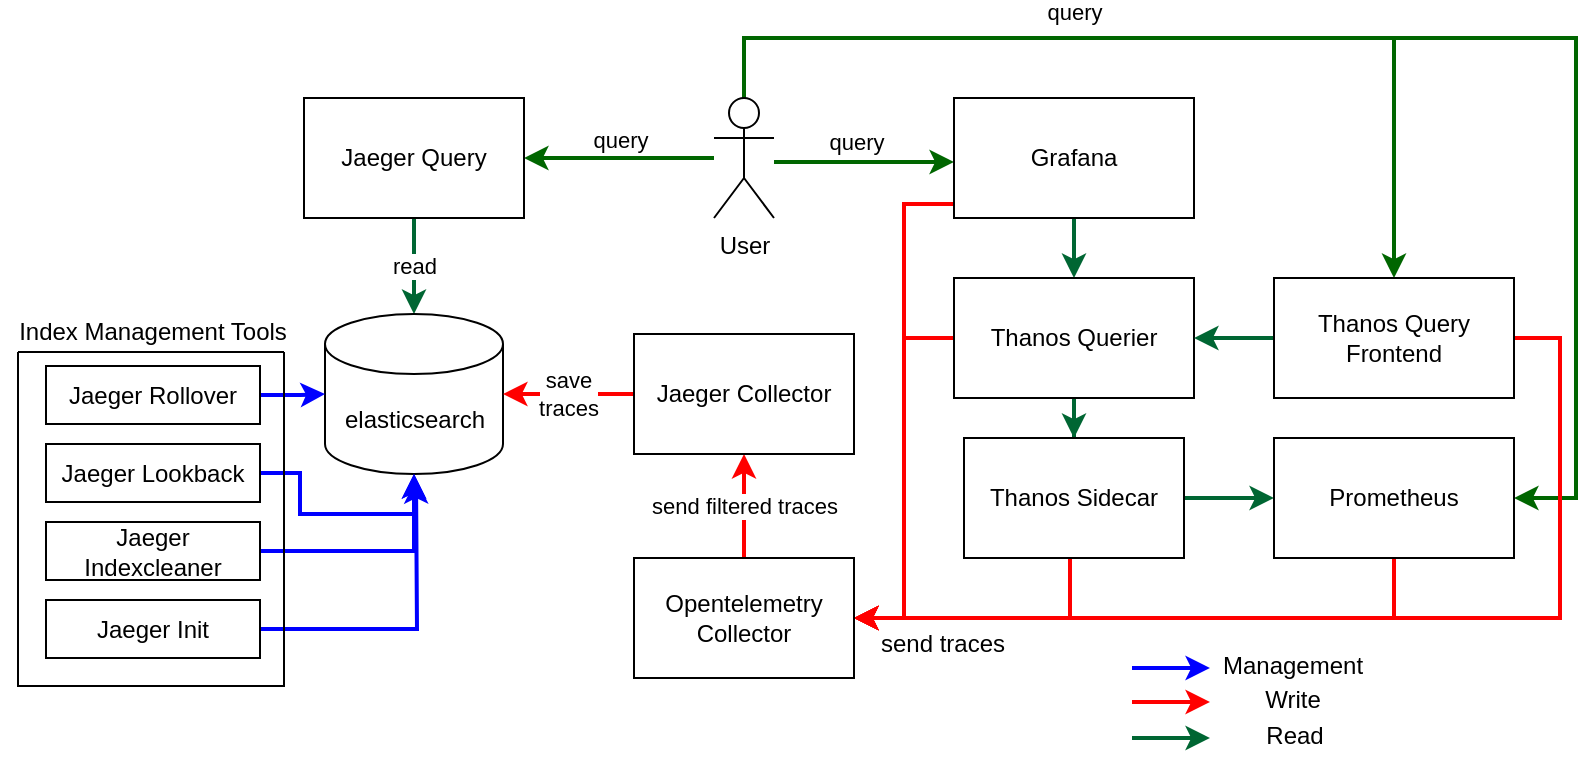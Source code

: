 <mxfile version="20.6.0" type="device"><diagram id="S8fry57rQwg5M7wVFB8t" name="Page-1"><mxGraphModel dx="1340" dy="1037" grid="0" gridSize="10" guides="1" tooltips="1" connect="1" arrows="1" fold="1" page="0" pageScale="1" pageWidth="850" pageHeight="1100" math="0" shadow="0"><root><mxCell id="0"/><mxCell id="1" parent="0"/><mxCell id="g6he3tsYu_cFMDmraDuc-9" style="edgeStyle=orthogonalEdgeStyle;rounded=0;orthogonalLoop=1;jettySize=auto;html=1;strokeColor=#006600;strokeWidth=2;" parent="1" source="g6he3tsYu_cFMDmraDuc-1" target="g6he3tsYu_cFMDmraDuc-2" edge="1"><mxGeometry relative="1" as="geometry"><Array as="points"><mxPoint x="312" y="62"/><mxPoint x="312" y="62"/></Array></mxGeometry></mxCell><mxCell id="g6he3tsYu_cFMDmraDuc-16" value="query" style="edgeLabel;html=1;align=center;verticalAlign=middle;resizable=0;points=[];" parent="g6he3tsYu_cFMDmraDuc-9" vertex="1" connectable="0"><mxGeometry x="0.022" y="-1" relative="1" as="geometry"><mxPoint x="-5" y="-11" as="offset"/></mxGeometry></mxCell><mxCell id="g6he3tsYu_cFMDmraDuc-14" style="edgeStyle=orthogonalEdgeStyle;rounded=0;orthogonalLoop=1;jettySize=auto;html=1;strokeColor=#006600;strokeWidth=2;" parent="1" source="g6he3tsYu_cFMDmraDuc-1" target="g6he3tsYu_cFMDmraDuc-12" edge="1"><mxGeometry relative="1" as="geometry"><Array as="points"><mxPoint x="245"/><mxPoint x="570"/></Array></mxGeometry></mxCell><mxCell id="g6he3tsYu_cFMDmraDuc-15" value="query" style="edgeLabel;html=1;align=center;verticalAlign=middle;resizable=0;points=[];" parent="g6he3tsYu_cFMDmraDuc-14" vertex="1" connectable="0"><mxGeometry x="-0.251" y="3" relative="1" as="geometry"><mxPoint x="17" y="-10" as="offset"/></mxGeometry></mxCell><mxCell id="CCGIkEbV5YkcbFPg26zg-3" value="query" style="edgeStyle=orthogonalEdgeStyle;rounded=0;orthogonalLoop=1;jettySize=auto;html=1;entryX=1;entryY=0.5;entryDx=0;entryDy=0;strokeColor=#006600;strokeWidth=2;" edge="1" parent="1" source="g6he3tsYu_cFMDmraDuc-1" target="g6he3tsYu_cFMDmraDuc-24"><mxGeometry x="-0.011" y="-9" relative="1" as="geometry"><mxPoint as="offset"/></mxGeometry></mxCell><mxCell id="CCGIkEbV5YkcbFPg26zg-19" style="edgeStyle=orthogonalEdgeStyle;rounded=0;orthogonalLoop=1;jettySize=auto;html=1;entryX=1;entryY=0.5;entryDx=0;entryDy=0;strokeColor=#006600;strokeWidth=2;" edge="1" parent="1" source="g6he3tsYu_cFMDmraDuc-1" target="g6he3tsYu_cFMDmraDuc-5"><mxGeometry relative="1" as="geometry"><Array as="points"><mxPoint x="245"/><mxPoint x="661"/><mxPoint x="661" y="230"/></Array></mxGeometry></mxCell><mxCell id="g6he3tsYu_cFMDmraDuc-1" value="User" style="shape=umlActor;verticalLabelPosition=bottom;verticalAlign=top;html=1;outlineConnect=0;" parent="1" vertex="1"><mxGeometry x="230" y="30" width="30" height="60" as="geometry"/></mxCell><mxCell id="g6he3tsYu_cFMDmraDuc-6" style="edgeStyle=orthogonalEdgeStyle;rounded=0;orthogonalLoop=1;jettySize=auto;html=1;strokeColor=#006633;strokeWidth=2;" parent="1" source="g6he3tsYu_cFMDmraDuc-2" target="g6he3tsYu_cFMDmraDuc-3" edge="1"><mxGeometry relative="1" as="geometry"/></mxCell><mxCell id="g6he3tsYu_cFMDmraDuc-22" style="edgeStyle=orthogonalEdgeStyle;rounded=0;orthogonalLoop=1;jettySize=auto;html=1;entryX=1;entryY=0.5;entryDx=0;entryDy=0;strokeColor=#FF0000;strokeWidth=2;" parent="1" source="g6he3tsYu_cFMDmraDuc-2" target="g6he3tsYu_cFMDmraDuc-17" edge="1"><mxGeometry relative="1" as="geometry"><Array as="points"><mxPoint x="325" y="83"/><mxPoint x="325" y="290"/></Array></mxGeometry></mxCell><mxCell id="g6he3tsYu_cFMDmraDuc-2" value="Grafana" style="rounded=0;whiteSpace=wrap;html=1;" parent="1" vertex="1"><mxGeometry x="350" y="30" width="120" height="60" as="geometry"/></mxCell><mxCell id="g6he3tsYu_cFMDmraDuc-7" style="edgeStyle=orthogonalEdgeStyle;rounded=0;orthogonalLoop=1;jettySize=auto;html=1;strokeColor=#006633;strokeWidth=2;" parent="1" source="g6he3tsYu_cFMDmraDuc-3" target="g6he3tsYu_cFMDmraDuc-4" edge="1"><mxGeometry relative="1" as="geometry"/></mxCell><mxCell id="g6he3tsYu_cFMDmraDuc-21" style="edgeStyle=orthogonalEdgeStyle;rounded=0;orthogonalLoop=1;jettySize=auto;html=1;entryX=1;entryY=0.5;entryDx=0;entryDy=0;strokeColor=#FF0000;strokeWidth=2;" parent="1" source="g6he3tsYu_cFMDmraDuc-3" target="g6he3tsYu_cFMDmraDuc-17" edge="1"><mxGeometry relative="1" as="geometry"/></mxCell><mxCell id="g6he3tsYu_cFMDmraDuc-3" value="Thanos Querier" style="rounded=0;whiteSpace=wrap;html=1;" parent="1" vertex="1"><mxGeometry x="350" y="120" width="120" height="60" as="geometry"/></mxCell><mxCell id="g6he3tsYu_cFMDmraDuc-8" style="edgeStyle=orthogonalEdgeStyle;rounded=0;orthogonalLoop=1;jettySize=auto;html=1;entryX=0;entryY=0.5;entryDx=0;entryDy=0;strokeColor=#006633;strokeWidth=2;" parent="1" source="g6he3tsYu_cFMDmraDuc-4" target="g6he3tsYu_cFMDmraDuc-5" edge="1"><mxGeometry relative="1" as="geometry"/></mxCell><mxCell id="g6he3tsYu_cFMDmraDuc-19" style="edgeStyle=orthogonalEdgeStyle;rounded=0;orthogonalLoop=1;jettySize=auto;html=1;entryX=1;entryY=0.5;entryDx=0;entryDy=0;strokeColor=#FF0000;strokeWidth=2;" parent="1" source="g6he3tsYu_cFMDmraDuc-4" target="g6he3tsYu_cFMDmraDuc-17" edge="1"><mxGeometry relative="1" as="geometry"><Array as="points"><mxPoint x="408" y="290"/></Array></mxGeometry></mxCell><mxCell id="g6he3tsYu_cFMDmraDuc-4" value="Thanos Sidecar" style="rounded=0;whiteSpace=wrap;html=1;" parent="1" vertex="1"><mxGeometry x="355" y="200" width="110" height="60" as="geometry"/></mxCell><mxCell id="g6he3tsYu_cFMDmraDuc-18" style="edgeStyle=orthogonalEdgeStyle;rounded=0;orthogonalLoop=1;jettySize=auto;html=1;entryX=1;entryY=0.5;entryDx=0;entryDy=0;strokeColor=#FF0000;strokeWidth=2;" parent="1" source="g6he3tsYu_cFMDmraDuc-5" target="g6he3tsYu_cFMDmraDuc-17" edge="1"><mxGeometry relative="1" as="geometry"><Array as="points"><mxPoint x="570" y="290"/></Array></mxGeometry></mxCell><mxCell id="g6he3tsYu_cFMDmraDuc-5" value="Prometheus" style="rounded=0;whiteSpace=wrap;html=1;" parent="1" vertex="1"><mxGeometry x="510" y="200" width="120" height="60" as="geometry"/></mxCell><mxCell id="g6he3tsYu_cFMDmraDuc-13" style="edgeStyle=orthogonalEdgeStyle;rounded=0;orthogonalLoop=1;jettySize=auto;html=1;strokeColor=#006633;strokeWidth=2;" parent="1" source="g6he3tsYu_cFMDmraDuc-12" target="g6he3tsYu_cFMDmraDuc-3" edge="1"><mxGeometry relative="1" as="geometry"/></mxCell><mxCell id="g6he3tsYu_cFMDmraDuc-20" style="edgeStyle=orthogonalEdgeStyle;rounded=0;orthogonalLoop=1;jettySize=auto;html=1;entryX=1;entryY=0.5;entryDx=0;entryDy=0;strokeColor=#FF0000;strokeWidth=2;" parent="1" source="g6he3tsYu_cFMDmraDuc-12" target="g6he3tsYu_cFMDmraDuc-17" edge="1"><mxGeometry relative="1" as="geometry"><Array as="points"><mxPoint x="653" y="150"/><mxPoint x="653" y="290"/></Array></mxGeometry></mxCell><mxCell id="g6he3tsYu_cFMDmraDuc-12" value="Thanos Query Frontend" style="rounded=0;whiteSpace=wrap;html=1;" parent="1" vertex="1"><mxGeometry x="510" y="120" width="120" height="60" as="geometry"/></mxCell><mxCell id="CCGIkEbV5YkcbFPg26zg-5" value="send filtered traces" style="edgeStyle=orthogonalEdgeStyle;rounded=0;orthogonalLoop=1;jettySize=auto;html=1;strokeColor=#FF0000;strokeWidth=2;" edge="1" parent="1" source="g6he3tsYu_cFMDmraDuc-17" target="CCGIkEbV5YkcbFPg26zg-4"><mxGeometry relative="1" as="geometry"/></mxCell><mxCell id="g6he3tsYu_cFMDmraDuc-17" value="Opentelemetry Collector" style="rounded=0;whiteSpace=wrap;html=1;" parent="1" vertex="1"><mxGeometry x="190" y="260" width="110" height="60" as="geometry"/></mxCell><mxCell id="g6he3tsYu_cFMDmraDuc-23" value="send traces" style="text;html=1;align=center;verticalAlign=middle;resizable=0;points=[];autosize=1;strokeColor=none;fillColor=none;" parent="1" vertex="1"><mxGeometry x="304" y="290" width="80" height="26" as="geometry"/></mxCell><mxCell id="CCGIkEbV5YkcbFPg26zg-7" value="read" style="edgeStyle=orthogonalEdgeStyle;rounded=0;orthogonalLoop=1;jettySize=auto;html=1;strokeColor=#006633;strokeWidth=2;" edge="1" parent="1" source="g6he3tsYu_cFMDmraDuc-24" target="CCGIkEbV5YkcbFPg26zg-2"><mxGeometry relative="1" as="geometry"/></mxCell><mxCell id="g6he3tsYu_cFMDmraDuc-24" value="Jaeger Query" style="rounded=0;whiteSpace=wrap;html=1;" parent="1" vertex="1"><mxGeometry x="25" y="30" width="110" height="60" as="geometry"/></mxCell><mxCell id="CCGIkEbV5YkcbFPg26zg-2" value="elasticsearch" style="shape=cylinder3;whiteSpace=wrap;html=1;boundedLbl=1;backgroundOutline=1;size=15;" vertex="1" parent="1"><mxGeometry x="35.5" y="138" width="89" height="80" as="geometry"/></mxCell><mxCell id="CCGIkEbV5YkcbFPg26zg-6" value="save &lt;br&gt;traces" style="edgeStyle=orthogonalEdgeStyle;rounded=0;orthogonalLoop=1;jettySize=auto;html=1;strokeColor=#FF0000;strokeWidth=2;" edge="1" parent="1" source="CCGIkEbV5YkcbFPg26zg-4" target="CCGIkEbV5YkcbFPg26zg-2"><mxGeometry relative="1" as="geometry"/></mxCell><mxCell id="CCGIkEbV5YkcbFPg26zg-4" value="Jaeger Collector" style="rounded=0;whiteSpace=wrap;html=1;" vertex="1" parent="1"><mxGeometry x="190" y="148" width="110" height="60" as="geometry"/></mxCell><mxCell id="CCGIkEbV5YkcbFPg26zg-12" style="edgeStyle=orthogonalEdgeStyle;rounded=0;orthogonalLoop=1;jettySize=auto;html=1;entryX=0;entryY=0.5;entryDx=0;entryDy=0;entryPerimeter=0;strokeColor=#0000FF;strokeWidth=2;" edge="1" parent="1" source="CCGIkEbV5YkcbFPg26zg-8" target="CCGIkEbV5YkcbFPg26zg-2"><mxGeometry relative="1" as="geometry"/></mxCell><mxCell id="CCGIkEbV5YkcbFPg26zg-8" value="Jaeger Rollover" style="rounded=0;whiteSpace=wrap;html=1;" vertex="1" parent="1"><mxGeometry x="-104" y="164" width="107" height="29" as="geometry"/></mxCell><mxCell id="CCGIkEbV5YkcbFPg26zg-13" style="edgeStyle=orthogonalEdgeStyle;rounded=0;orthogonalLoop=1;jettySize=auto;html=1;entryX=0.5;entryY=1;entryDx=0;entryDy=0;entryPerimeter=0;strokeColor=#0000FF;strokeWidth=2;" edge="1" parent="1" source="CCGIkEbV5YkcbFPg26zg-9" target="CCGIkEbV5YkcbFPg26zg-2"><mxGeometry relative="1" as="geometry"/></mxCell><mxCell id="CCGIkEbV5YkcbFPg26zg-9" value="Jaeger Lookback" style="rounded=0;whiteSpace=wrap;html=1;" vertex="1" parent="1"><mxGeometry x="-104" y="203" width="107" height="29" as="geometry"/></mxCell><mxCell id="CCGIkEbV5YkcbFPg26zg-14" style="edgeStyle=orthogonalEdgeStyle;rounded=0;orthogonalLoop=1;jettySize=auto;html=1;entryX=0.5;entryY=1;entryDx=0;entryDy=0;entryPerimeter=0;strokeColor=#0000FF;strokeWidth=2;" edge="1" parent="1" source="CCGIkEbV5YkcbFPg26zg-10" target="CCGIkEbV5YkcbFPg26zg-2"><mxGeometry relative="1" as="geometry"/></mxCell><mxCell id="CCGIkEbV5YkcbFPg26zg-10" value="Jaeger Indexcleaner" style="rounded=0;whiteSpace=wrap;html=1;" vertex="1" parent="1"><mxGeometry x="-104" y="242" width="107" height="29" as="geometry"/></mxCell><mxCell id="CCGIkEbV5YkcbFPg26zg-15" style="edgeStyle=orthogonalEdgeStyle;rounded=0;orthogonalLoop=1;jettySize=auto;html=1;strokeColor=#0000FF;strokeWidth=2;" edge="1" parent="1" source="CCGIkEbV5YkcbFPg26zg-11"><mxGeometry relative="1" as="geometry"><mxPoint x="81" y="220.6" as="targetPoint"/></mxGeometry></mxCell><mxCell id="CCGIkEbV5YkcbFPg26zg-11" value="Jaeger Init" style="rounded=0;whiteSpace=wrap;html=1;" vertex="1" parent="1"><mxGeometry x="-104" y="281" width="107" height="29" as="geometry"/></mxCell><mxCell id="CCGIkEbV5YkcbFPg26zg-17" value="" style="swimlane;startSize=0;" vertex="1" parent="1"><mxGeometry x="-118" y="157" width="133" height="167" as="geometry"/></mxCell><mxCell id="CCGIkEbV5YkcbFPg26zg-18" value="Index Management Tools" style="text;html=1;align=center;verticalAlign=middle;resizable=0;points=[];autosize=1;strokeColor=none;fillColor=none;" vertex="1" parent="1"><mxGeometry x="-127" y="134" width="152" height="26" as="geometry"/></mxCell><mxCell id="CCGIkEbV5YkcbFPg26zg-24" value="" style="endArrow=classic;html=1;rounded=0;strokeColor=#0000FF;strokeWidth=2;" edge="1" parent="1"><mxGeometry width="50" height="50" relative="1" as="geometry"><mxPoint x="439" y="315" as="sourcePoint"/><mxPoint x="478" y="315" as="targetPoint"/></mxGeometry></mxCell><mxCell id="CCGIkEbV5YkcbFPg26zg-25" value="Management" style="text;html=1;align=center;verticalAlign=middle;resizable=0;points=[];autosize=1;strokeColor=none;fillColor=none;" vertex="1" parent="1"><mxGeometry x="475" y="301" width="88" height="26" as="geometry"/></mxCell><mxCell id="CCGIkEbV5YkcbFPg26zg-26" value="" style="endArrow=classic;html=1;rounded=0;strokeColor=#FF0000;strokeWidth=2;" edge="1" parent="1"><mxGeometry width="50" height="50" relative="1" as="geometry"><mxPoint x="439" y="332" as="sourcePoint"/><mxPoint x="478" y="332" as="targetPoint"/></mxGeometry></mxCell><mxCell id="CCGIkEbV5YkcbFPg26zg-27" value="Write" style="text;html=1;align=center;verticalAlign=middle;resizable=0;points=[];autosize=1;strokeColor=none;fillColor=none;" vertex="1" parent="1"><mxGeometry x="496" y="318" width="46" height="26" as="geometry"/></mxCell><mxCell id="CCGIkEbV5YkcbFPg26zg-28" value="" style="endArrow=classic;html=1;rounded=0;strokeColor=#006633;strokeWidth=2;" edge="1" parent="1"><mxGeometry width="50" height="50" relative="1" as="geometry"><mxPoint x="439" y="350" as="sourcePoint"/><mxPoint x="478" y="350" as="targetPoint"/></mxGeometry></mxCell><mxCell id="CCGIkEbV5YkcbFPg26zg-29" value="Read" style="text;html=1;align=center;verticalAlign=middle;resizable=0;points=[];autosize=1;strokeColor=none;fillColor=none;" vertex="1" parent="1"><mxGeometry x="496" y="336" width="47" height="26" as="geometry"/></mxCell></root></mxGraphModel></diagram></mxfile>